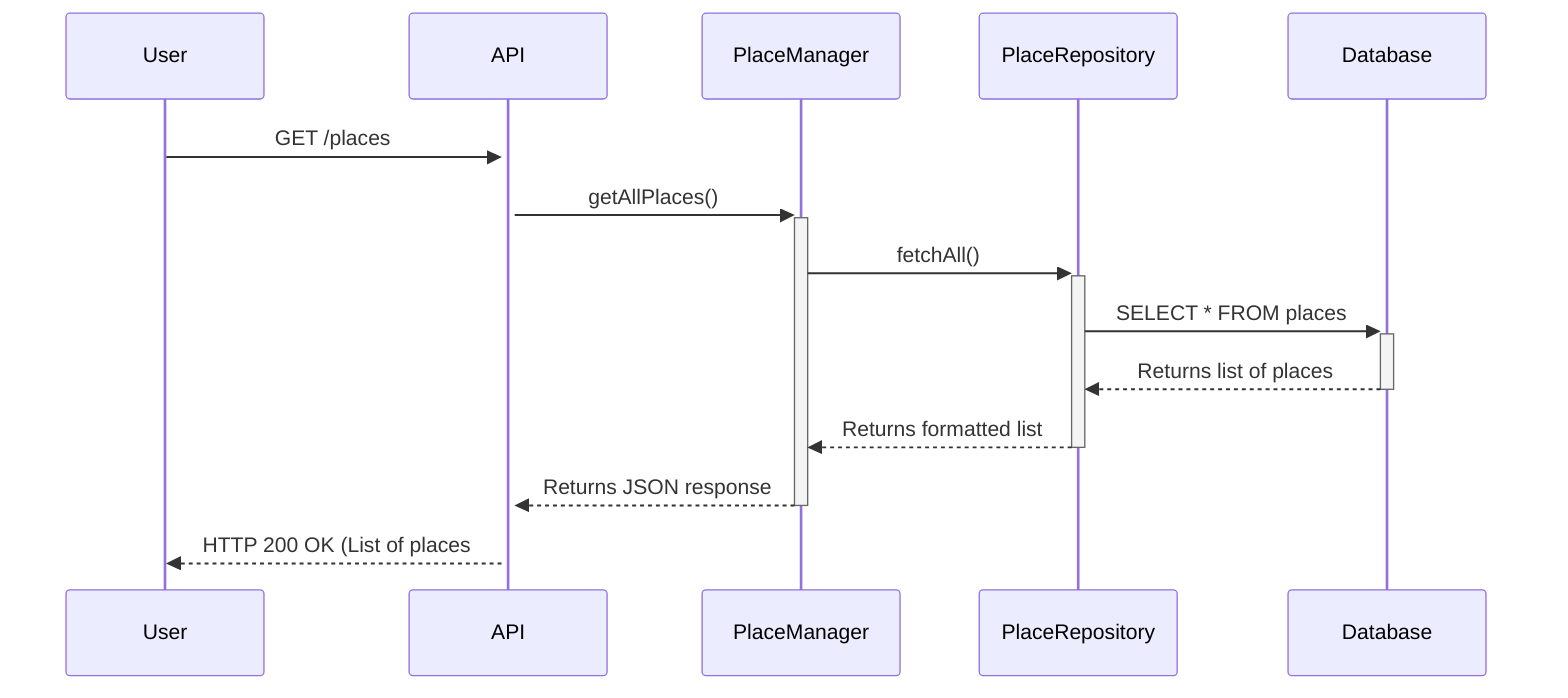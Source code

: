 sequenceDiagram
    participant User
    participant API
    participant PlaceManager
    participant PlaceRepository
    participant Database

    User->>+API: GET /places
    API->>+PlaceManager: getAllPlaces()
    PlaceManager->>+PlaceRepository: fetchAll()
    PlaceRepository->>+Database: SELECT * FROM places
    Database-->>-PlaceRepository: Returns list of places

    PlaceRepository-->>-PlaceManager: Returns formatted list
    PlaceManager-->>-API: Returns JSON response
    API-->>User: HTTP 200 OK (List of places
    )